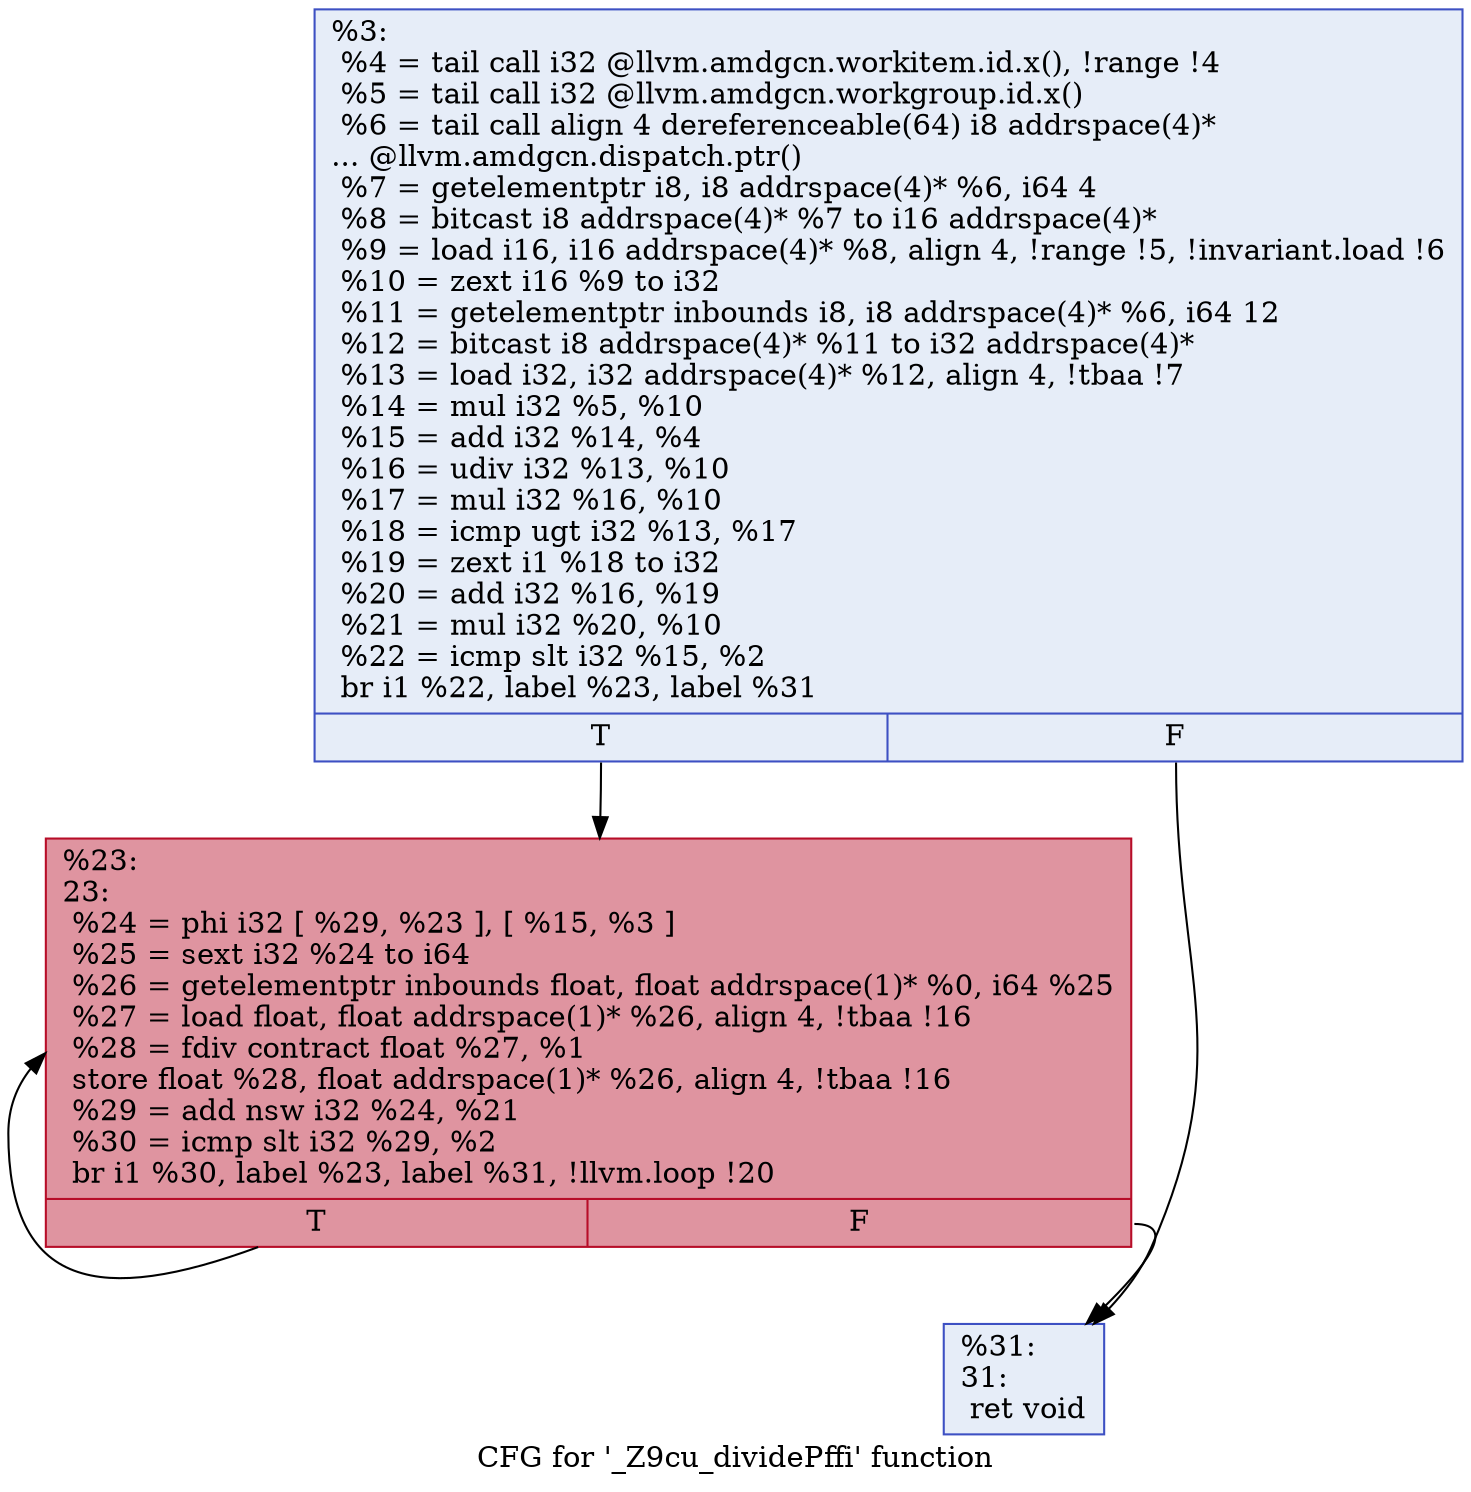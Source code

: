 digraph "CFG for '_Z9cu_dividePffi' function" {
	label="CFG for '_Z9cu_dividePffi' function";

	Node0x45c6350 [shape=record,color="#3d50c3ff", style=filled, fillcolor="#c7d7f070",label="{%3:\l  %4 = tail call i32 @llvm.amdgcn.workitem.id.x(), !range !4\l  %5 = tail call i32 @llvm.amdgcn.workgroup.id.x()\l  %6 = tail call align 4 dereferenceable(64) i8 addrspace(4)*\l... @llvm.amdgcn.dispatch.ptr()\l  %7 = getelementptr i8, i8 addrspace(4)* %6, i64 4\l  %8 = bitcast i8 addrspace(4)* %7 to i16 addrspace(4)*\l  %9 = load i16, i16 addrspace(4)* %8, align 4, !range !5, !invariant.load !6\l  %10 = zext i16 %9 to i32\l  %11 = getelementptr inbounds i8, i8 addrspace(4)* %6, i64 12\l  %12 = bitcast i8 addrspace(4)* %11 to i32 addrspace(4)*\l  %13 = load i32, i32 addrspace(4)* %12, align 4, !tbaa !7\l  %14 = mul i32 %5, %10\l  %15 = add i32 %14, %4\l  %16 = udiv i32 %13, %10\l  %17 = mul i32 %16, %10\l  %18 = icmp ugt i32 %13, %17\l  %19 = zext i1 %18 to i32\l  %20 = add i32 %16, %19\l  %21 = mul i32 %20, %10\l  %22 = icmp slt i32 %15, %2\l  br i1 %22, label %23, label %31\l|{<s0>T|<s1>F}}"];
	Node0x45c6350:s0 -> Node0x45c70b0;
	Node0x45c6350:s1 -> Node0x45c8960;
	Node0x45c70b0 [shape=record,color="#b70d28ff", style=filled, fillcolor="#b70d2870",label="{%23:\l23:                                               \l  %24 = phi i32 [ %29, %23 ], [ %15, %3 ]\l  %25 = sext i32 %24 to i64\l  %26 = getelementptr inbounds float, float addrspace(1)* %0, i64 %25\l  %27 = load float, float addrspace(1)* %26, align 4, !tbaa !16\l  %28 = fdiv contract float %27, %1\l  store float %28, float addrspace(1)* %26, align 4, !tbaa !16\l  %29 = add nsw i32 %24, %21\l  %30 = icmp slt i32 %29, %2\l  br i1 %30, label %23, label %31, !llvm.loop !20\l|{<s0>T|<s1>F}}"];
	Node0x45c70b0:s0 -> Node0x45c70b0;
	Node0x45c70b0:s1 -> Node0x45c8960;
	Node0x45c8960 [shape=record,color="#3d50c3ff", style=filled, fillcolor="#c7d7f070",label="{%31:\l31:                                               \l  ret void\l}"];
}

